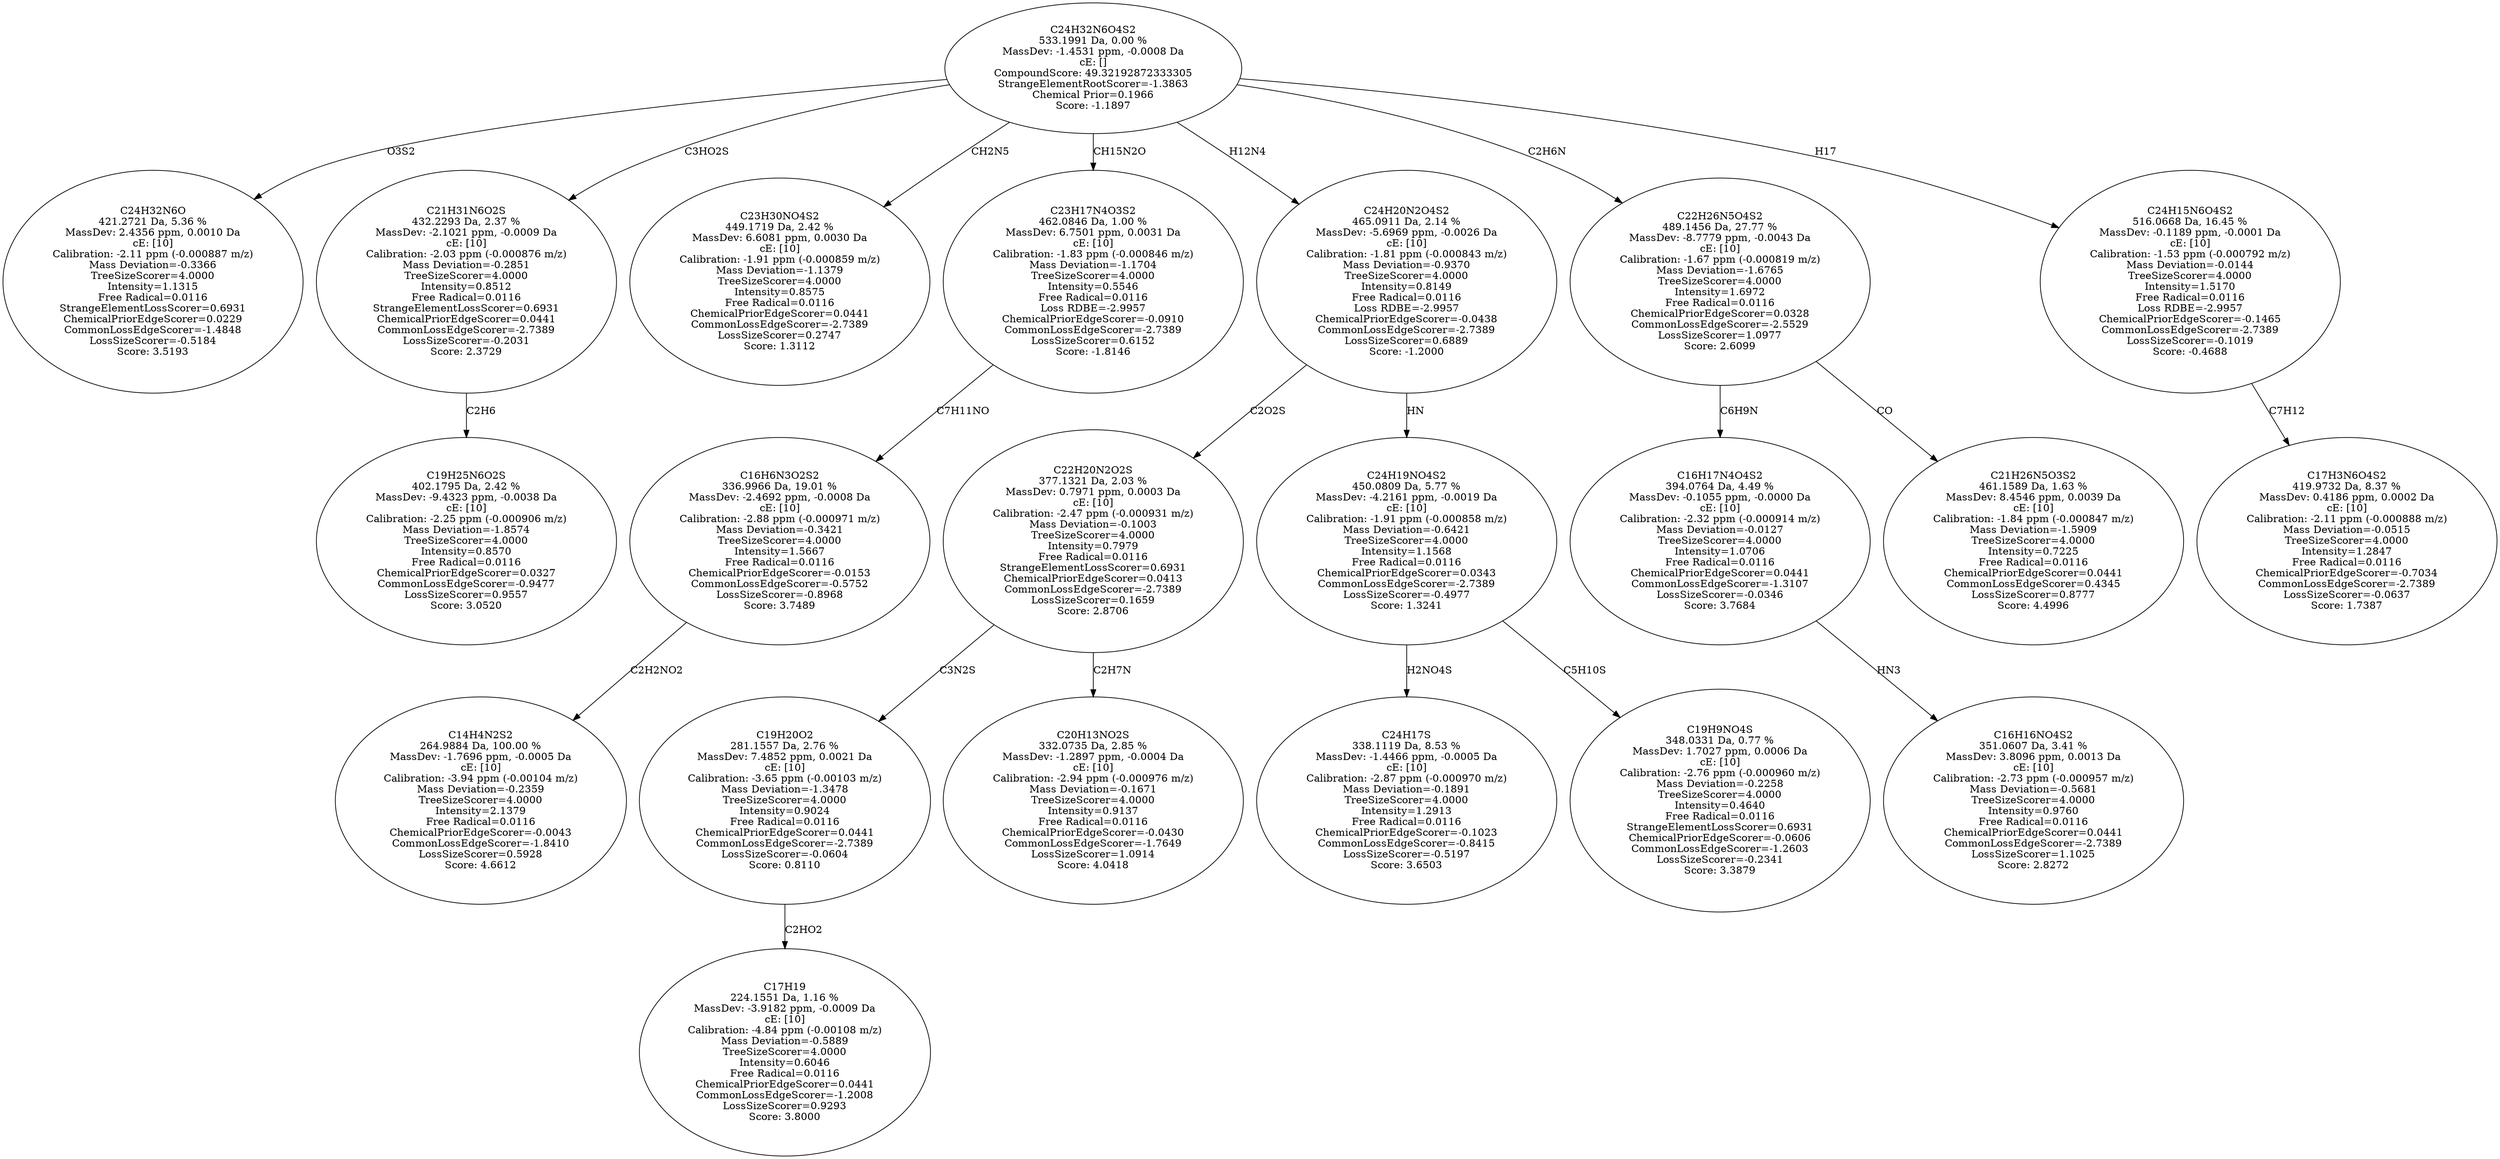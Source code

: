 strict digraph {
v1 [label="C24H32N6O\n421.2721 Da, 5.36 %\nMassDev: 2.4356 ppm, 0.0010 Da\ncE: [10]\nCalibration: -2.11 ppm (-0.000887 m/z)\nMass Deviation=-0.3366\nTreeSizeScorer=4.0000\nIntensity=1.1315\nFree Radical=0.0116\nStrangeElementLossScorer=0.6931\nChemicalPriorEdgeScorer=0.0229\nCommonLossEdgeScorer=-1.4848\nLossSizeScorer=-0.5184\nScore: 3.5193"];
v2 [label="C19H25N6O2S\n402.1795 Da, 2.42 %\nMassDev: -9.4323 ppm, -0.0038 Da\ncE: [10]\nCalibration: -2.25 ppm (-0.000906 m/z)\nMass Deviation=-1.8574\nTreeSizeScorer=4.0000\nIntensity=0.8570\nFree Radical=0.0116\nChemicalPriorEdgeScorer=0.0327\nCommonLossEdgeScorer=-0.9477\nLossSizeScorer=0.9557\nScore: 3.0520"];
v3 [label="C21H31N6O2S\n432.2293 Da, 2.37 %\nMassDev: -2.1021 ppm, -0.0009 Da\ncE: [10]\nCalibration: -2.03 ppm (-0.000876 m/z)\nMass Deviation=-0.2851\nTreeSizeScorer=4.0000\nIntensity=0.8512\nFree Radical=0.0116\nStrangeElementLossScorer=0.6931\nChemicalPriorEdgeScorer=0.0441\nCommonLossEdgeScorer=-2.7389\nLossSizeScorer=-0.2031\nScore: 2.3729"];
v4 [label="C23H30NO4S2\n449.1719 Da, 2.42 %\nMassDev: 6.6081 ppm, 0.0030 Da\ncE: [10]\nCalibration: -1.91 ppm (-0.000859 m/z)\nMass Deviation=-1.1379\nTreeSizeScorer=4.0000\nIntensity=0.8575\nFree Radical=0.0116\nChemicalPriorEdgeScorer=0.0441\nCommonLossEdgeScorer=-2.7389\nLossSizeScorer=0.2747\nScore: 1.3112"];
v5 [label="C14H4N2S2\n264.9884 Da, 100.00 %\nMassDev: -1.7696 ppm, -0.0005 Da\ncE: [10]\nCalibration: -3.94 ppm (-0.00104 m/z)\nMass Deviation=-0.2359\nTreeSizeScorer=4.0000\nIntensity=2.1379\nFree Radical=0.0116\nChemicalPriorEdgeScorer=-0.0043\nCommonLossEdgeScorer=-1.8410\nLossSizeScorer=0.5928\nScore: 4.6612"];
v6 [label="C16H6N3O2S2\n336.9966 Da, 19.01 %\nMassDev: -2.4692 ppm, -0.0008 Da\ncE: [10]\nCalibration: -2.88 ppm (-0.000971 m/z)\nMass Deviation=-0.3421\nTreeSizeScorer=4.0000\nIntensity=1.5667\nFree Radical=0.0116\nChemicalPriorEdgeScorer=-0.0153\nCommonLossEdgeScorer=-0.5752\nLossSizeScorer=-0.8968\nScore: 3.7489"];
v7 [label="C23H17N4O3S2\n462.0846 Da, 1.00 %\nMassDev: 6.7501 ppm, 0.0031 Da\ncE: [10]\nCalibration: -1.83 ppm (-0.000846 m/z)\nMass Deviation=-1.1704\nTreeSizeScorer=4.0000\nIntensity=0.5546\nFree Radical=0.0116\nLoss RDBE=-2.9957\nChemicalPriorEdgeScorer=-0.0910\nCommonLossEdgeScorer=-2.7389\nLossSizeScorer=0.6152\nScore: -1.8146"];
v8 [label="C17H19\n224.1551 Da, 1.16 %\nMassDev: -3.9182 ppm, -0.0009 Da\ncE: [10]\nCalibration: -4.84 ppm (-0.00108 m/z)\nMass Deviation=-0.5889\nTreeSizeScorer=4.0000\nIntensity=0.6046\nFree Radical=0.0116\nChemicalPriorEdgeScorer=0.0441\nCommonLossEdgeScorer=-1.2008\nLossSizeScorer=0.9293\nScore: 3.8000"];
v9 [label="C19H20O2\n281.1557 Da, 2.76 %\nMassDev: 7.4852 ppm, 0.0021 Da\ncE: [10]\nCalibration: -3.65 ppm (-0.00103 m/z)\nMass Deviation=-1.3478\nTreeSizeScorer=4.0000\nIntensity=0.9024\nFree Radical=0.0116\nChemicalPriorEdgeScorer=0.0441\nCommonLossEdgeScorer=-2.7389\nLossSizeScorer=-0.0604\nScore: 0.8110"];
v10 [label="C20H13NO2S\n332.0735 Da, 2.85 %\nMassDev: -1.2897 ppm, -0.0004 Da\ncE: [10]\nCalibration: -2.94 ppm (-0.000976 m/z)\nMass Deviation=-0.1671\nTreeSizeScorer=4.0000\nIntensity=0.9137\nFree Radical=0.0116\nChemicalPriorEdgeScorer=-0.0430\nCommonLossEdgeScorer=-1.7649\nLossSizeScorer=1.0914\nScore: 4.0418"];
v11 [label="C22H20N2O2S\n377.1321 Da, 2.03 %\nMassDev: 0.7971 ppm, 0.0003 Da\ncE: [10]\nCalibration: -2.47 ppm (-0.000931 m/z)\nMass Deviation=-0.1003\nTreeSizeScorer=4.0000\nIntensity=0.7979\nFree Radical=0.0116\nStrangeElementLossScorer=0.6931\nChemicalPriorEdgeScorer=0.0413\nCommonLossEdgeScorer=-2.7389\nLossSizeScorer=0.1659\nScore: 2.8706"];
v12 [label="C24H17S\n338.1119 Da, 8.53 %\nMassDev: -1.4466 ppm, -0.0005 Da\ncE: [10]\nCalibration: -2.87 ppm (-0.000970 m/z)\nMass Deviation=-0.1891\nTreeSizeScorer=4.0000\nIntensity=1.2913\nFree Radical=0.0116\nChemicalPriorEdgeScorer=-0.1023\nCommonLossEdgeScorer=-0.8415\nLossSizeScorer=-0.5197\nScore: 3.6503"];
v13 [label="C19H9NO4S\n348.0331 Da, 0.77 %\nMassDev: 1.7027 ppm, 0.0006 Da\ncE: [10]\nCalibration: -2.76 ppm (-0.000960 m/z)\nMass Deviation=-0.2258\nTreeSizeScorer=4.0000\nIntensity=0.4640\nFree Radical=0.0116\nStrangeElementLossScorer=0.6931\nChemicalPriorEdgeScorer=-0.0606\nCommonLossEdgeScorer=-1.2603\nLossSizeScorer=-0.2341\nScore: 3.3879"];
v14 [label="C24H19NO4S2\n450.0809 Da, 5.77 %\nMassDev: -4.2161 ppm, -0.0019 Da\ncE: [10]\nCalibration: -1.91 ppm (-0.000858 m/z)\nMass Deviation=-0.6421\nTreeSizeScorer=4.0000\nIntensity=1.1568\nFree Radical=0.0116\nChemicalPriorEdgeScorer=0.0343\nCommonLossEdgeScorer=-2.7389\nLossSizeScorer=-0.4977\nScore: 1.3241"];
v15 [label="C24H20N2O4S2\n465.0911 Da, 2.14 %\nMassDev: -5.6969 ppm, -0.0026 Da\ncE: [10]\nCalibration: -1.81 ppm (-0.000843 m/z)\nMass Deviation=-0.9370\nTreeSizeScorer=4.0000\nIntensity=0.8149\nFree Radical=0.0116\nLoss RDBE=-2.9957\nChemicalPriorEdgeScorer=-0.0438\nCommonLossEdgeScorer=-2.7389\nLossSizeScorer=0.6889\nScore: -1.2000"];
v16 [label="C16H16NO4S2\n351.0607 Da, 3.41 %\nMassDev: 3.8096 ppm, 0.0013 Da\ncE: [10]\nCalibration: -2.73 ppm (-0.000957 m/z)\nMass Deviation=-0.5681\nTreeSizeScorer=4.0000\nIntensity=0.9760\nFree Radical=0.0116\nChemicalPriorEdgeScorer=0.0441\nCommonLossEdgeScorer=-2.7389\nLossSizeScorer=1.1025\nScore: 2.8272"];
v17 [label="C16H17N4O4S2\n394.0764 Da, 4.49 %\nMassDev: -0.1055 ppm, -0.0000 Da\ncE: [10]\nCalibration: -2.32 ppm (-0.000914 m/z)\nMass Deviation=-0.0127\nTreeSizeScorer=4.0000\nIntensity=1.0706\nFree Radical=0.0116\nChemicalPriorEdgeScorer=0.0441\nCommonLossEdgeScorer=-1.3107\nLossSizeScorer=-0.0346\nScore: 3.7684"];
v18 [label="C21H26N5O3S2\n461.1589 Da, 1.63 %\nMassDev: 8.4546 ppm, 0.0039 Da\ncE: [10]\nCalibration: -1.84 ppm (-0.000847 m/z)\nMass Deviation=-1.5909\nTreeSizeScorer=4.0000\nIntensity=0.7225\nFree Radical=0.0116\nChemicalPriorEdgeScorer=0.0441\nCommonLossEdgeScorer=0.4345\nLossSizeScorer=0.8777\nScore: 4.4996"];
v19 [label="C22H26N5O4S2\n489.1456 Da, 27.77 %\nMassDev: -8.7779 ppm, -0.0043 Da\ncE: [10]\nCalibration: -1.67 ppm (-0.000819 m/z)\nMass Deviation=-1.6765\nTreeSizeScorer=4.0000\nIntensity=1.6972\nFree Radical=0.0116\nChemicalPriorEdgeScorer=0.0328\nCommonLossEdgeScorer=-2.5529\nLossSizeScorer=1.0977\nScore: 2.6099"];
v20 [label="C17H3N6O4S2\n419.9732 Da, 8.37 %\nMassDev: 0.4186 ppm, 0.0002 Da\ncE: [10]\nCalibration: -2.11 ppm (-0.000888 m/z)\nMass Deviation=-0.0515\nTreeSizeScorer=4.0000\nIntensity=1.2847\nFree Radical=0.0116\nChemicalPriorEdgeScorer=-0.7034\nCommonLossEdgeScorer=-2.7389\nLossSizeScorer=-0.0637\nScore: 1.7387"];
v21 [label="C24H15N6O4S2\n516.0668 Da, 16.45 %\nMassDev: -0.1189 ppm, -0.0001 Da\ncE: [10]\nCalibration: -1.53 ppm (-0.000792 m/z)\nMass Deviation=-0.0144\nTreeSizeScorer=4.0000\nIntensity=1.5170\nFree Radical=0.0116\nLoss RDBE=-2.9957\nChemicalPriorEdgeScorer=-0.1465\nCommonLossEdgeScorer=-2.7389\nLossSizeScorer=-0.1019\nScore: -0.4688"];
v22 [label="C24H32N6O4S2\n533.1991 Da, 0.00 %\nMassDev: -1.4531 ppm, -0.0008 Da\ncE: []\nCompoundScore: 49.32192872333305\nStrangeElementRootScorer=-1.3863\nChemical Prior=0.1966\nScore: -1.1897"];
v22 -> v1 [label="O3S2"];
v3 -> v2 [label="C2H6"];
v22 -> v3 [label="C3HO2S"];
v22 -> v4 [label="CH2N5"];
v6 -> v5 [label="C2H2NO2"];
v7 -> v6 [label="C7H11NO"];
v22 -> v7 [label="CH15N2O"];
v9 -> v8 [label="C2HO2"];
v11 -> v9 [label="C3N2S"];
v11 -> v10 [label="C2H7N"];
v15 -> v11 [label="C2O2S"];
v14 -> v12 [label="H2NO4S"];
v14 -> v13 [label="C5H10S"];
v15 -> v14 [label="HN"];
v22 -> v15 [label="H12N4"];
v17 -> v16 [label="HN3"];
v19 -> v17 [label="C6H9N"];
v19 -> v18 [label="CO"];
v22 -> v19 [label="C2H6N"];
v21 -> v20 [label="C7H12"];
v22 -> v21 [label="H17"];
}